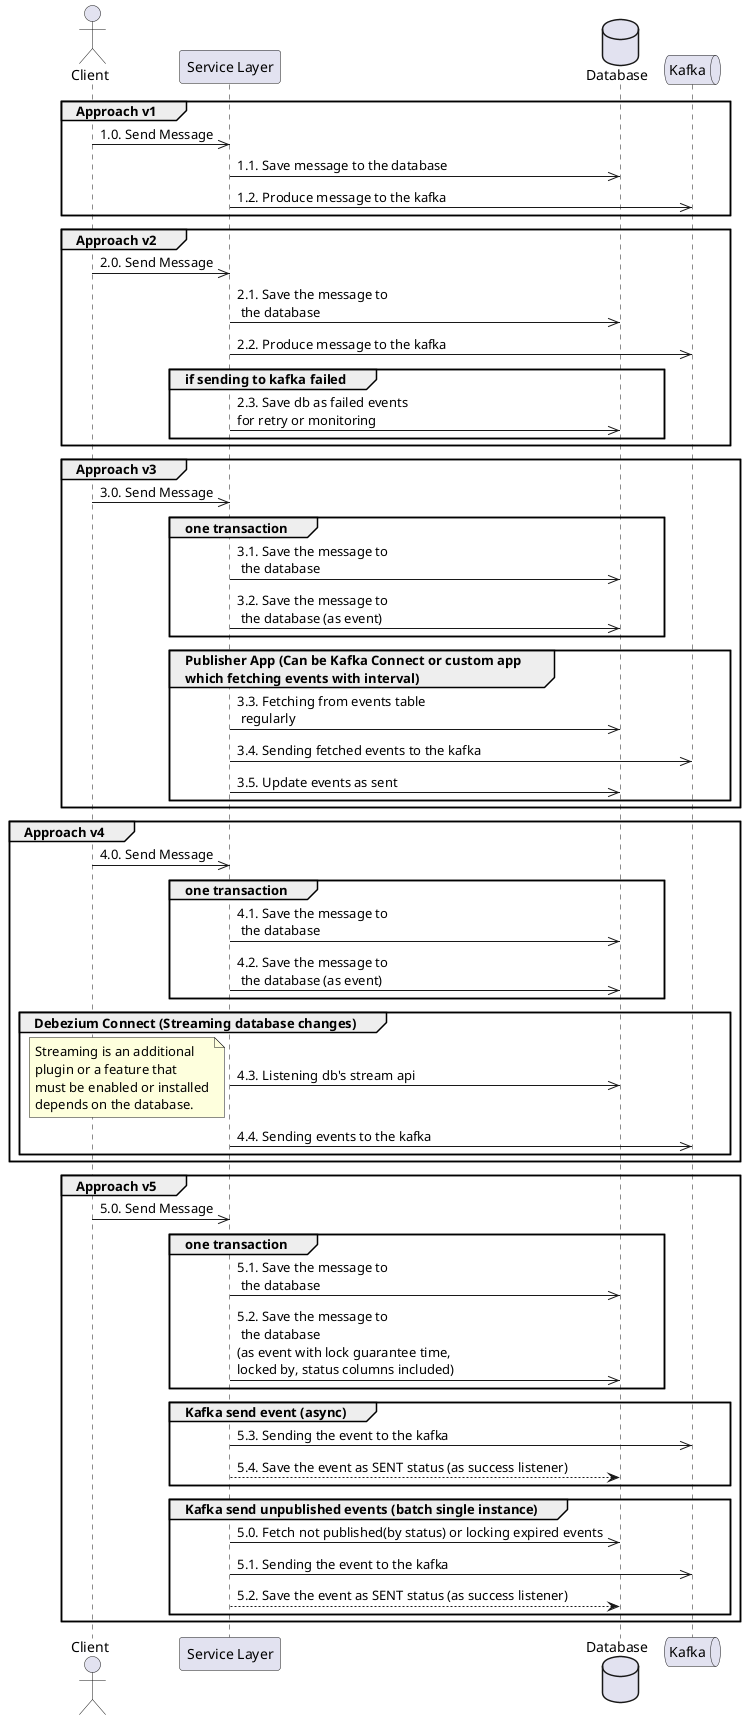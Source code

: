 @startuml
skinparam Shadowing false

actor "Client" as client
participant "Service Layer" as svc
database "Database" as db
queue "Kafka" as kafka

group Approach v1
client ->> svc: 1.0. Send Message
svc ->> db: 1.1. Save message to the database
svc ->> kafka: 1.2. Produce message to the kafka
end

group Approach v2
client ->> svc: 2.0. Send Message
svc ->> db: 2.1. Save the message to\n the database
svc ->> kafka: 2.2. Produce message to the kafka
group if sending to kafka failed
svc ->> db: 2.3. Save db as failed events \nfor retry or monitoring
end
end

group Approach v3
client ->> svc: 3.0. Send Message

group one transaction
svc ->> db: 3.1. Save the message to\n the database
svc ->> db: 3.2. Save the message to\n the database (as event)
end

group Publisher App (Can be Kafka Connect or custom app \nwhich fetching events with interval)
svc ->> db: 3.3. Fetching from events table \n regularly
svc ->> kafka: 3.4. Sending fetched events to the kafka
svc ->> db: 3.5. Update events as sent
end

end

group Approach v4
client ->> svc: 4.0. Send Message

group one transaction
svc ->> db: 4.1. Save the message to\n the database
svc ->> db: 4.2. Save the message to\n the database (as event)
end


group Debezium Connect (Streaming database changes)
svc ->> db: 4.3. Listening db's stream api
note top
Streaming is an additional
plugin or a feature that
must be enabled or installed
depends on the database.
end note

svc ->> kafka: 4.4. Sending events to the kafka
end

end

group Approach v5
client ->> svc: 5.0. Send Message

group one transaction
svc ->> db: 5.1. Save the message to\n the database
svc ->> db: 5.2. Save the message to\n the database \n(as event with lock guarantee time, \nlocked by, status columns included)
end

group Kafka send event (async)
svc ->> kafka: 5.3. Sending the event to the kafka
svc --> db: 5.4. Save the event as SENT status (as success listener)
end


group Kafka send unpublished events (batch single instance)
svc ->> db: 5.0. Fetch not published(by status) or locking expired events
svc ->> kafka: 5.1. Sending the event to the kafka
svc --> db: 5.2. Save the event as SENT status (as success listener)
end

end

@enduml
